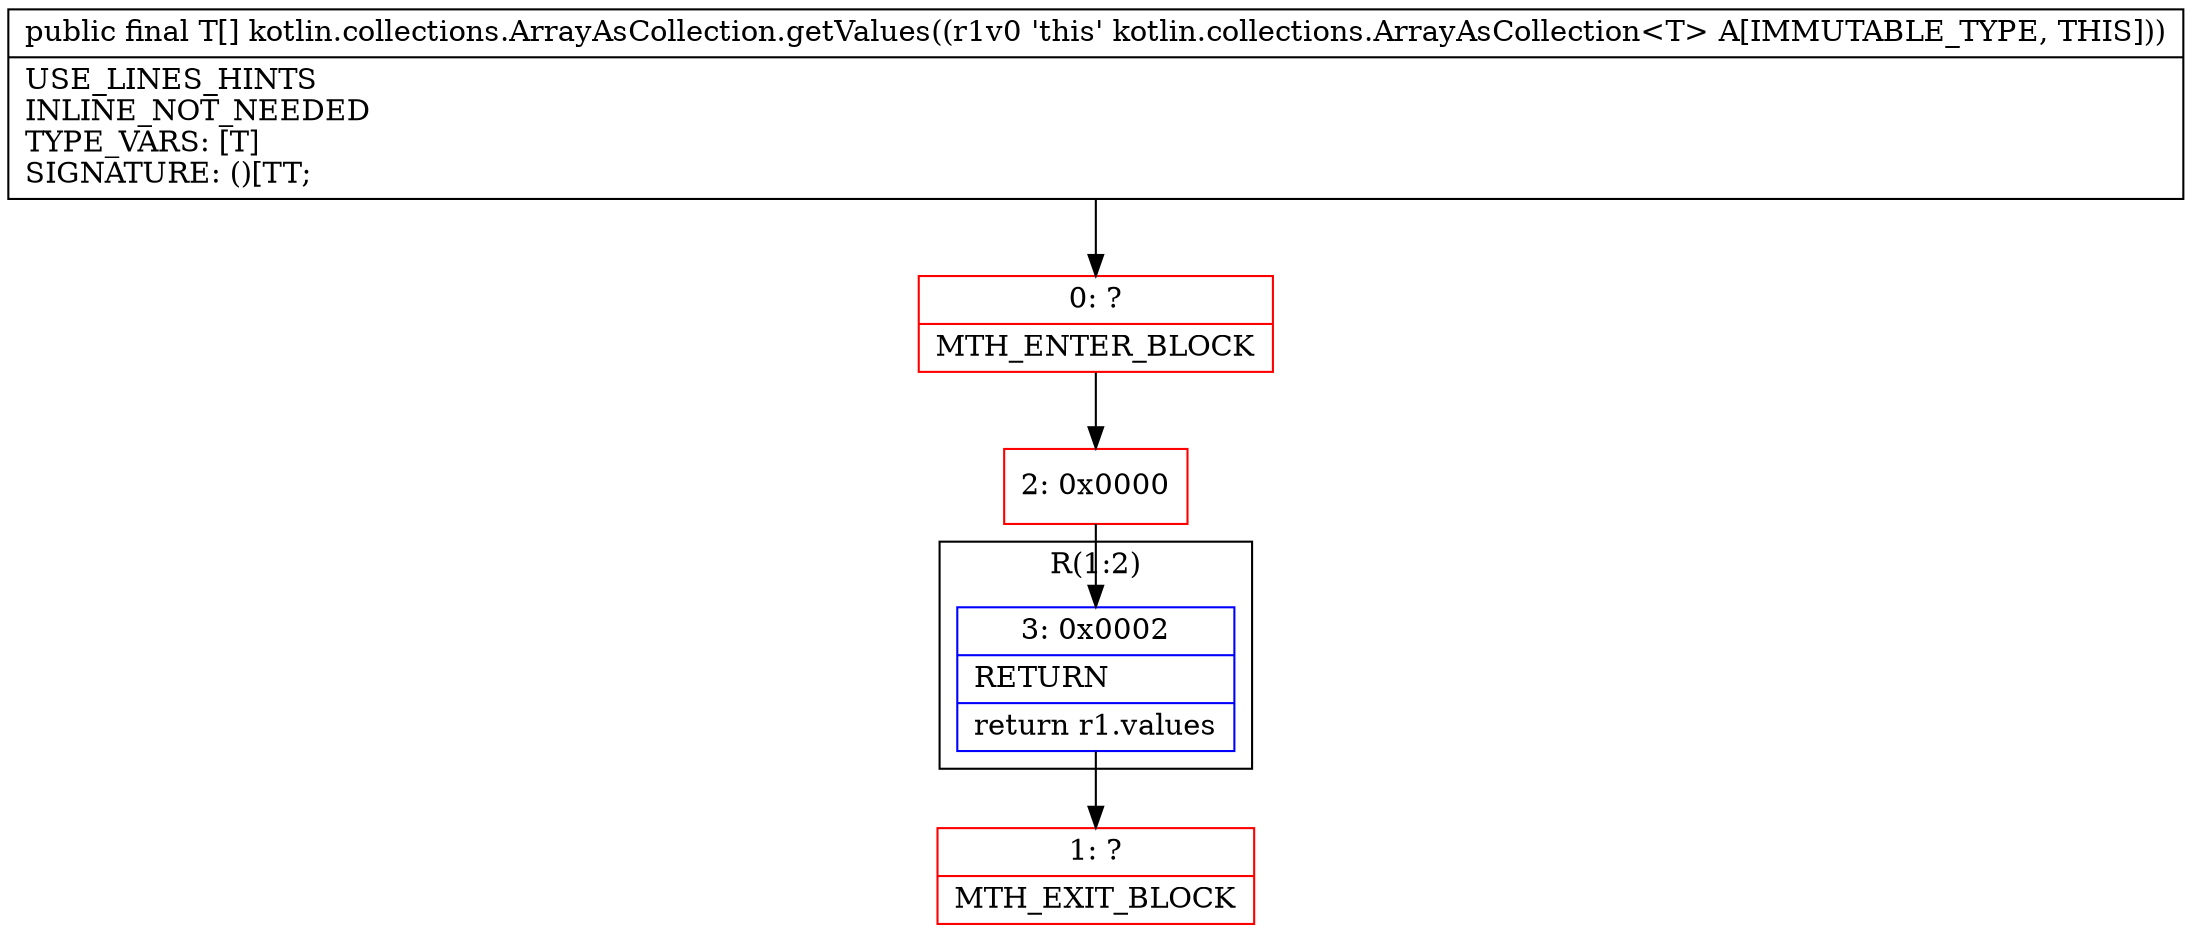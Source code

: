 digraph "CFG forkotlin.collections.ArrayAsCollection.getValues()[Ljava\/lang\/Object;" {
subgraph cluster_Region_2094600315 {
label = "R(1:2)";
node [shape=record,color=blue];
Node_3 [shape=record,label="{3\:\ 0x0002|RETURN\l|return r1.values\l}"];
}
Node_0 [shape=record,color=red,label="{0\:\ ?|MTH_ENTER_BLOCK\l}"];
Node_2 [shape=record,color=red,label="{2\:\ 0x0000}"];
Node_1 [shape=record,color=red,label="{1\:\ ?|MTH_EXIT_BLOCK\l}"];
MethodNode[shape=record,label="{public final T[] kotlin.collections.ArrayAsCollection.getValues((r1v0 'this' kotlin.collections.ArrayAsCollection\<T\> A[IMMUTABLE_TYPE, THIS]))  | USE_LINES_HINTS\lINLINE_NOT_NEEDED\lTYPE_VARS: [T]\lSIGNATURE: ()[TT;\l}"];
MethodNode -> Node_0;Node_3 -> Node_1;
Node_0 -> Node_2;
Node_2 -> Node_3;
}


